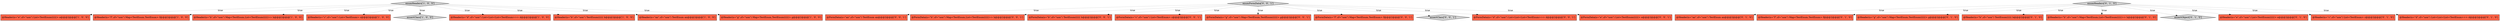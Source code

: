 digraph {
1 [style = filled, label = "@Header(n=\"e\",cf=\"uon\") List<TestEnum((((((> e@@@2@@@['1', '0', '0']", fillcolor = tomato, shape = box image = "AAA0AAABBB1BBB"];
6 [style = filled, label = "@Header(n=\"f\",cf=\"uon\") Map<TestEnum,TestEnum> f@@@2@@@['1', '0', '0']", fillcolor = tomato, shape = box image = "AAA0AAABBB1BBB"];
23 [style = filled, label = "@FormData(n=\"an\",cf=\"uon\") TestEnum an@@@2@@@['0', '0', '1']", fillcolor = tomato, shape = box image = "AAA0AAABBB3BBB"];
9 [style = filled, label = "@Header(n=\"h\",cf=\"uon\") Map<TestEnum,List<TestEnum((((((>> h@@@2@@@['1', '0', '0']", fillcolor = tomato, shape = box image = "AAA0AAABBB1BBB"];
25 [style = filled, label = "enumFormData['0', '0', '1']", fillcolor = lightgray, shape = diamond image = "AAA0AAABBB3BBB"];
0 [style = filled, label = "@Header(n=\"c\",cf=\"uon\") List<TestEnum> c@@@2@@@['1', '0', '0']", fillcolor = tomato, shape = box image = "AAA0AAABBB1BBB"];
26 [style = filled, label = "@FormData(n=\"h\",cf=\"uon\") Map<TestEnum,List<TestEnum((((((>> h@@@2@@@['0', '0', '1']", fillcolor = tomato, shape = box image = "AAA0AAABBB3BBB"];
29 [style = filled, label = "@FormData(n=\"b\",cf=\"uon\") TestEnum(((((( b@@@2@@@['0', '0', '1']", fillcolor = tomato, shape = box image = "AAA0AAABBB3BBB"];
13 [style = filled, label = "@Header(n=\"an\",cf=\"uon\") TestEnum an@@@2@@@['0', '1', '0']", fillcolor = tomato, shape = box image = "AAA0AAABBB2BBB"];
17 [style = filled, label = "@Header(n=\"f\",cf=\"uon\") Map<TestEnum,TestEnum> f@@@2@@@['0', '1', '0']", fillcolor = tomato, shape = box image = "AAA0AAABBB2BBB"];
21 [style = filled, label = "@FormData(n=\"c\",cf=\"uon\") List<TestEnum> c@@@2@@@['0', '0', '1']", fillcolor = tomato, shape = box image = "AAA0AAABBB3BBB"];
8 [style = filled, label = "assertClass['1', '0', '0']", fillcolor = lightgray, shape = diamond image = "AAA0AAABBB1BBB"];
28 [style = filled, label = "@FormData(n=\"g\",cf=\"uon\") Map<TestEnum,TestEnum((((((> g@@@2@@@['0', '0', '1']", fillcolor = tomato, shape = box image = "AAA0AAABBB3BBB"];
18 [style = filled, label = "enumHeaders['0', '1', '0']", fillcolor = lightgray, shape = diamond image = "AAA0AAABBB2BBB"];
4 [style = filled, label = "@Header(n=\"d\",cf=\"uon\") List<List<List<TestEnum>>> d@@@2@@@['1', '0', '0']", fillcolor = tomato, shape = box image = "AAA0AAABBB1BBB"];
22 [style = filled, label = "@FormData(n=\"f\",cf=\"uon\") Map<TestEnum,TestEnum> f@@@2@@@['0', '0', '1']", fillcolor = tomato, shape = box image = "AAA0AAABBB3BBB"];
15 [style = filled, label = "@Header(n=\"g\",cf=\"uon\") Map<TestEnum,TestEnum((((((> g@@@2@@@['0', '1', '0']", fillcolor = tomato, shape = box image = "AAA0AAABBB2BBB"];
20 [style = filled, label = "assertClass['0', '0', '1']", fillcolor = lightgray, shape = diamond image = "AAA0AAABBB3BBB"];
10 [style = filled, label = "@Header(n=\"b\",cf=\"uon\") TestEnum(((((( b@@@2@@@['0', '1', '0']", fillcolor = tomato, shape = box image = "AAA0AAABBB2BBB"];
11 [style = filled, label = "@Header(n=\"h\",cf=\"uon\") Map<TestEnum,List<TestEnum((((((>> h@@@2@@@['0', '1', '0']", fillcolor = tomato, shape = box image = "AAA0AAABBB2BBB"];
12 [style = filled, label = "assertObject['0', '1', '0']", fillcolor = lightgray, shape = diamond image = "AAA0AAABBB2BBB"];
3 [style = filled, label = "@Header(n=\"b\",cf=\"uon\") TestEnum(((((( b@@@2@@@['1', '0', '0']", fillcolor = tomato, shape = box image = "AAA0AAABBB1BBB"];
5 [style = filled, label = "@Header(n=\"an\",cf=\"uon\") TestEnum an@@@2@@@['1', '0', '0']", fillcolor = tomato, shape = box image = "AAA0AAABBB1BBB"];
7 [style = filled, label = "@Header(n=\"g\",cf=\"uon\") Map<TestEnum,TestEnum((((((> g@@@2@@@['1', '0', '0']", fillcolor = tomato, shape = box image = "AAA0AAABBB1BBB"];
14 [style = filled, label = "@Header(n=\"e\",cf=\"uon\") List<TestEnum((((((> e@@@2@@@['0', '1', '0']", fillcolor = tomato, shape = box image = "AAA0AAABBB2BBB"];
27 [style = filled, label = "@FormData(n=\"d\",cf=\"uon\") List<List<List<TestEnum>>> d@@@2@@@['0', '0', '1']", fillcolor = tomato, shape = box image = "AAA0AAABBB3BBB"];
24 [style = filled, label = "@FormData(n=\"e\",cf=\"uon\") List<TestEnum((((((> e@@@2@@@['0', '0', '1']", fillcolor = tomato, shape = box image = "AAA0AAABBB3BBB"];
2 [style = filled, label = "enumHeaders['1', '0', '0']", fillcolor = lightgray, shape = diamond image = "AAA0AAABBB1BBB"];
19 [style = filled, label = "@Header(n=\"c\",cf=\"uon\") List<TestEnum> c@@@2@@@['0', '1', '0']", fillcolor = tomato, shape = box image = "AAA0AAABBB2BBB"];
16 [style = filled, label = "@Header(n=\"d\",cf=\"uon\") List<List<List<TestEnum>>> d@@@2@@@['0', '1', '0']", fillcolor = tomato, shape = box image = "AAA0AAABBB2BBB"];
2->3 [style = dotted, label="true"];
2->0 [style = dotted, label="true"];
18->16 [style = dotted, label="true"];
18->15 [style = dotted, label="true"];
18->19 [style = dotted, label="true"];
25->24 [style = dotted, label="true"];
25->28 [style = dotted, label="true"];
25->29 [style = dotted, label="true"];
18->14 [style = dotted, label="true"];
18->10 [style = dotted, label="true"];
18->11 [style = dotted, label="true"];
18->12 [style = dotted, label="true"];
2->9 [style = dotted, label="true"];
2->6 [style = dotted, label="true"];
2->1 [style = dotted, label="true"];
2->7 [style = dotted, label="true"];
25->20 [style = dotted, label="true"];
2->4 [style = dotted, label="true"];
25->22 [style = dotted, label="true"];
18->17 [style = dotted, label="true"];
25->23 [style = dotted, label="true"];
2->5 [style = dotted, label="true"];
25->27 [style = dotted, label="true"];
25->26 [style = dotted, label="true"];
2->8 [style = dotted, label="true"];
25->21 [style = dotted, label="true"];
18->13 [style = dotted, label="true"];
}
